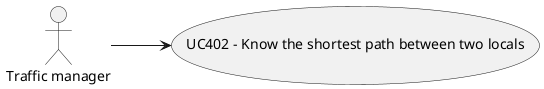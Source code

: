@startuml
'https://plantuml.com/sequence-diagram
left to right direction
:Traffic manager: --> (UC402 - Know the shortest path between two locals)

@enduml